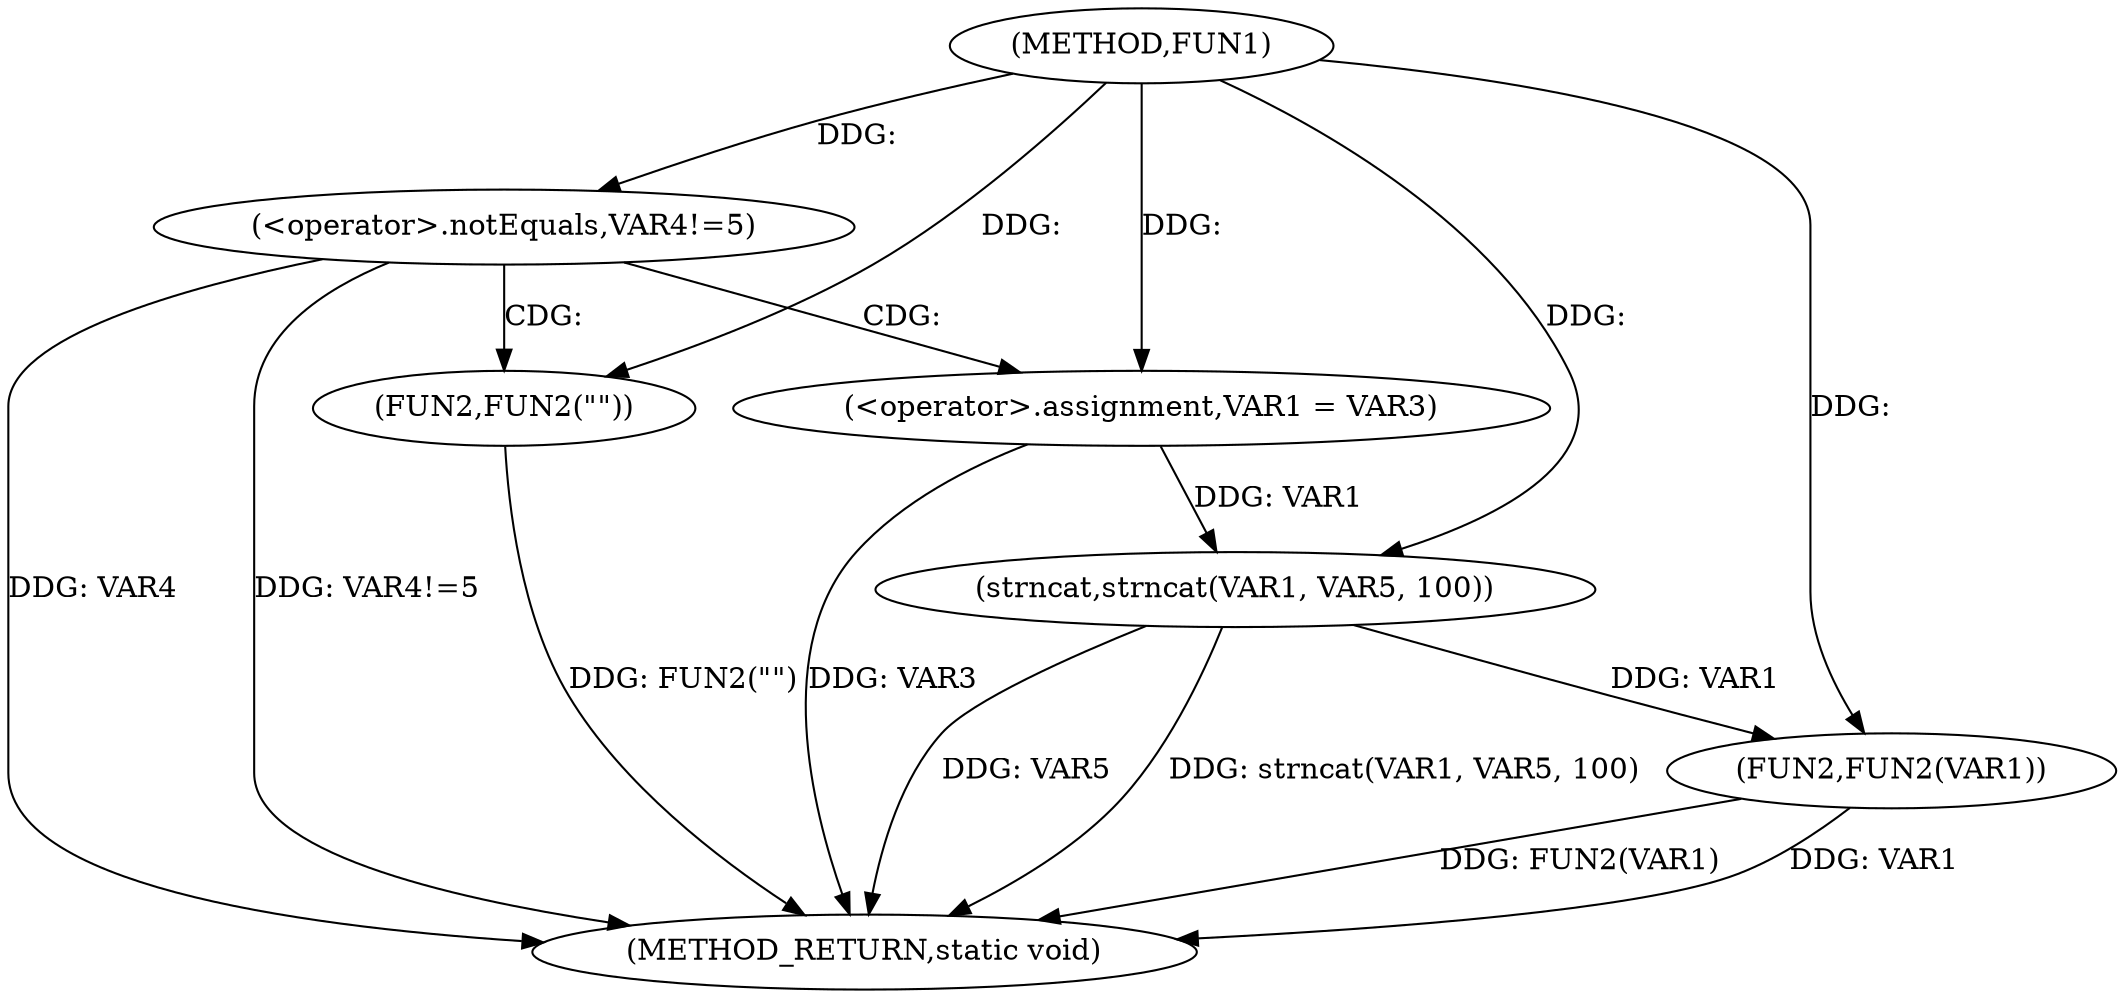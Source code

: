 digraph FUN1 {  
"1000100" [label = "(METHOD,FUN1)" ]
"1000125" [label = "(METHOD_RETURN,static void)" ]
"1000106" [label = "(<operator>.notEquals,VAR4!=5)" ]
"1000110" [label = "(FUN2,FUN2(\"\"))" ]
"1000114" [label = "(<operator>.assignment,VAR1 = VAR3)" ]
"1000119" [label = "(strncat,strncat(VAR1, VAR5, 100))" ]
"1000123" [label = "(FUN2,FUN2(VAR1))" ]
  "1000106" -> "1000125"  [ label = "DDG: VAR4"] 
  "1000123" -> "1000125"  [ label = "DDG: FUN2(VAR1)"] 
  "1000119" -> "1000125"  [ label = "DDG: VAR5"] 
  "1000110" -> "1000125"  [ label = "DDG: FUN2(\"\")"] 
  "1000119" -> "1000125"  [ label = "DDG: strncat(VAR1, VAR5, 100)"] 
  "1000114" -> "1000125"  [ label = "DDG: VAR3"] 
  "1000106" -> "1000125"  [ label = "DDG: VAR4!=5"] 
  "1000123" -> "1000125"  [ label = "DDG: VAR1"] 
  "1000100" -> "1000106"  [ label = "DDG: "] 
  "1000100" -> "1000110"  [ label = "DDG: "] 
  "1000100" -> "1000114"  [ label = "DDG: "] 
  "1000114" -> "1000119"  [ label = "DDG: VAR1"] 
  "1000100" -> "1000119"  [ label = "DDG: "] 
  "1000119" -> "1000123"  [ label = "DDG: VAR1"] 
  "1000100" -> "1000123"  [ label = "DDG: "] 
  "1000106" -> "1000110"  [ label = "CDG: "] 
  "1000106" -> "1000114"  [ label = "CDG: "] 
}

